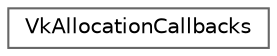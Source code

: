 digraph "类继承关系图"
{
 // LATEX_PDF_SIZE
  bgcolor="transparent";
  edge [fontname=Helvetica,fontsize=10,labelfontname=Helvetica,labelfontsize=10];
  node [fontname=Helvetica,fontsize=10,shape=box,height=0.2,width=0.4];
  rankdir="LR";
  Node0 [id="Node000000",label="VkAllocationCallbacks",height=0.2,width=0.4,color="grey40", fillcolor="white", style="filled",URL="$struct_vk_allocation_callbacks.html",tooltip=" "];
}
